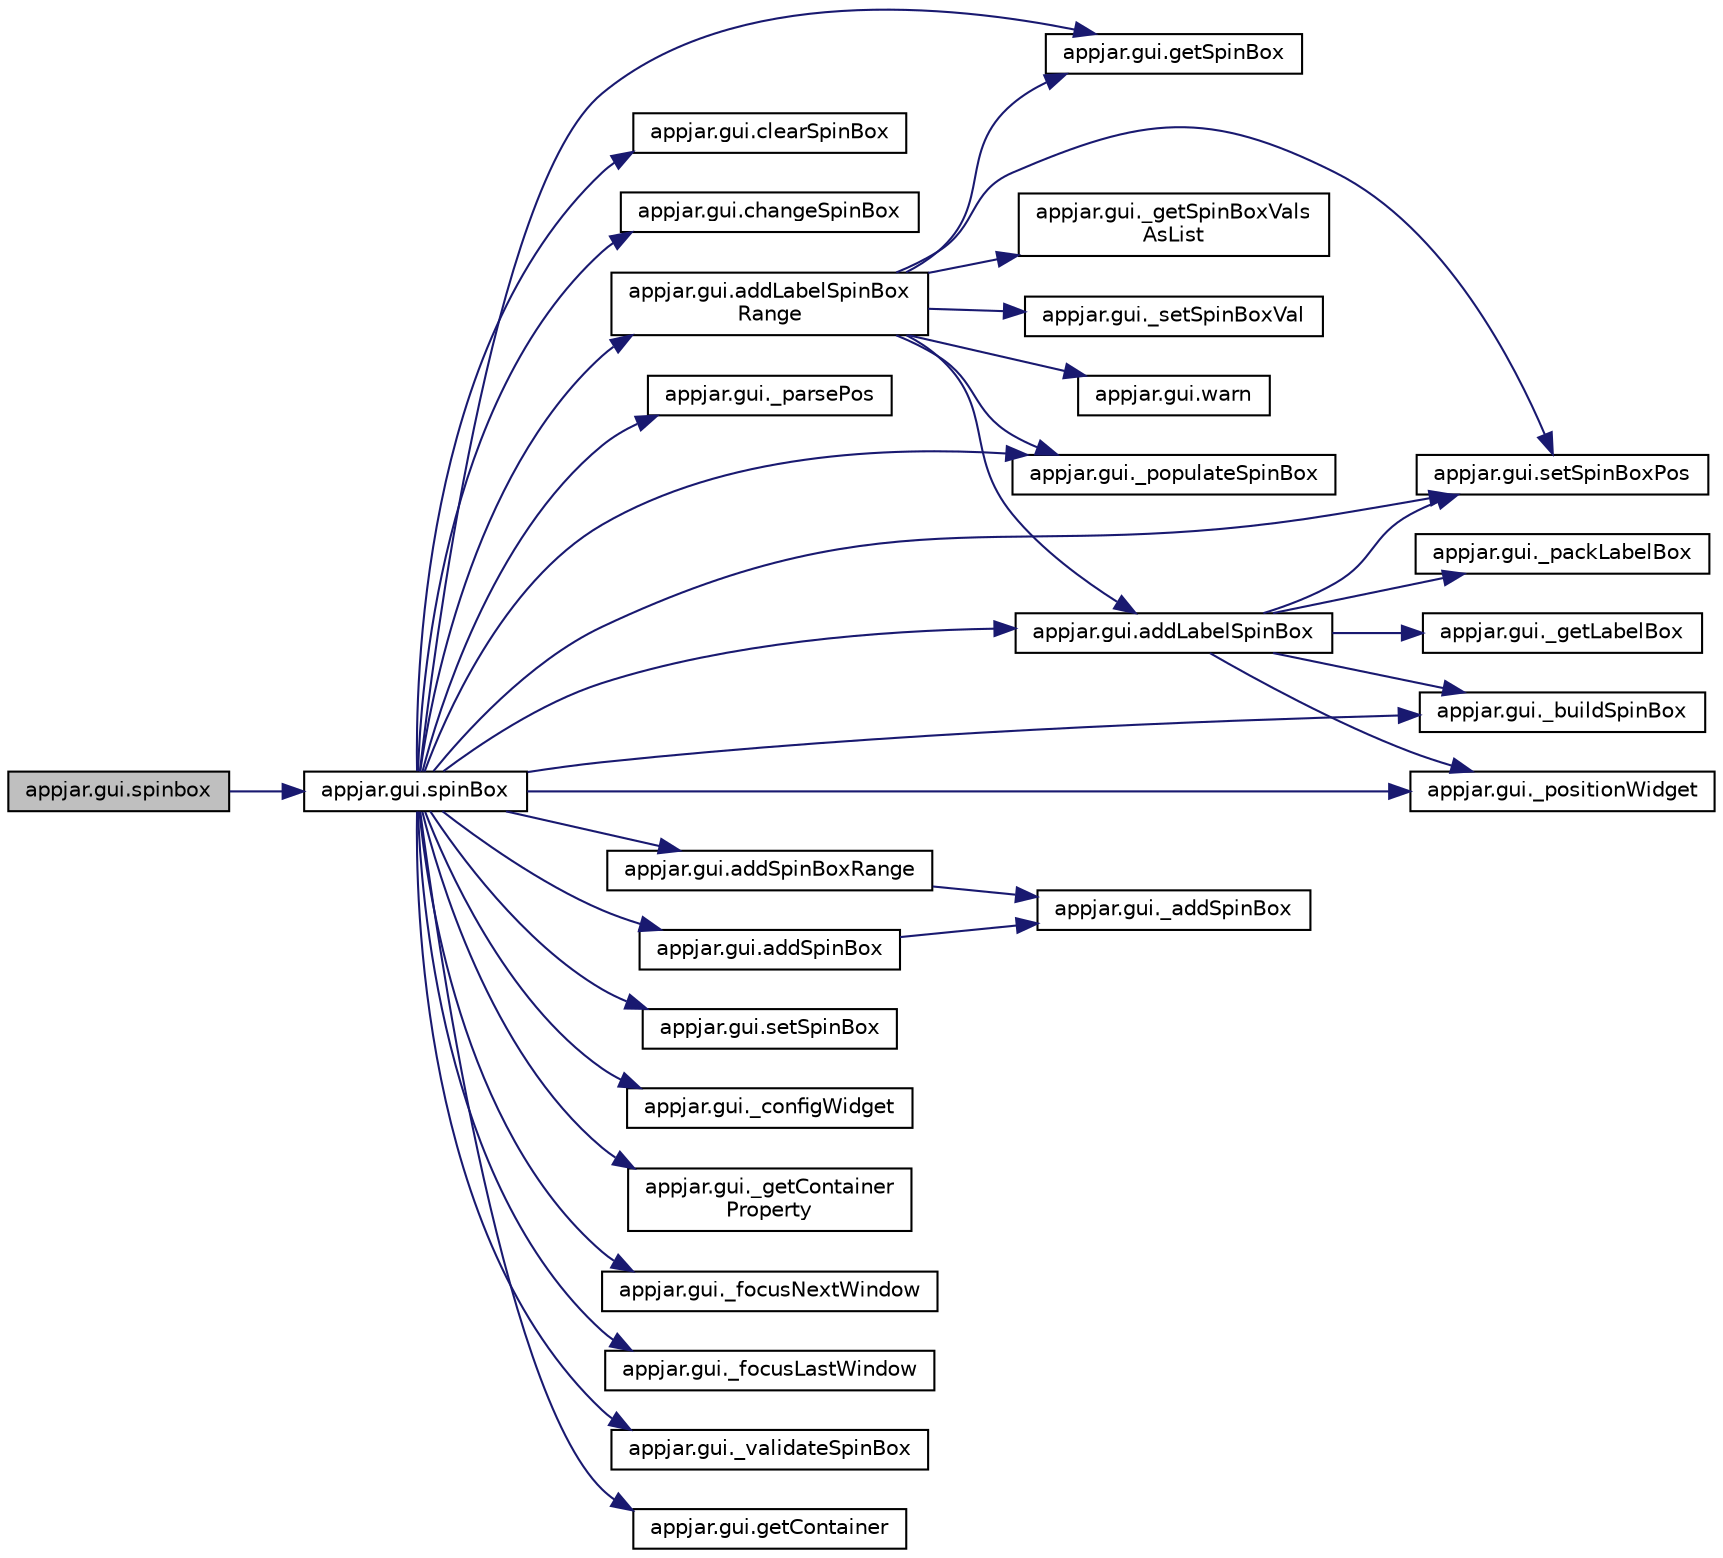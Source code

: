 digraph "appjar.gui.spinbox"
{
  edge [fontname="Helvetica",fontsize="10",labelfontname="Helvetica",labelfontsize="10"];
  node [fontname="Helvetica",fontsize="10",shape=record];
  rankdir="LR";
  Node2017 [label="appjar.gui.spinbox",height=0.2,width=0.4,color="black", fillcolor="grey75", style="filled", fontcolor="black"];
  Node2017 -> Node2018 [color="midnightblue",fontsize="10",style="solid",fontname="Helvetica"];
  Node2018 [label="appjar.gui.spinBox",height=0.2,width=0.4,color="black", fillcolor="white", style="filled",URL="$classappjar_1_1gui.html#a0f0bbd7063c1509a99084ff40f323d83"];
  Node2018 -> Node2019 [color="midnightblue",fontsize="10",style="solid",fontname="Helvetica"];
  Node2019 [label="appjar.gui.setSpinBoxPos",height=0.2,width=0.4,color="black", fillcolor="white", style="filled",URL="$classappjar_1_1gui.html#a42b28c16adb33d8ec3e10cb1cecff1ec"];
  Node2018 -> Node2020 [color="midnightblue",fontsize="10",style="solid",fontname="Helvetica"];
  Node2020 [label="appjar.gui.clearSpinBox",height=0.2,width=0.4,color="black", fillcolor="white", style="filled",URL="$classappjar_1_1gui.html#a0cf6bcc6b3fa9ca259ac86e9bf2f537f"];
  Node2018 -> Node2021 [color="midnightblue",fontsize="10",style="solid",fontname="Helvetica"];
  Node2021 [label="appjar.gui.changeSpinBox",height=0.2,width=0.4,color="black", fillcolor="white", style="filled",URL="$classappjar_1_1gui.html#a0227ca829db3cfbc677fcd2097eba074"];
  Node2018 -> Node2022 [color="midnightblue",fontsize="10",style="solid",fontname="Helvetica"];
  Node2022 [label="appjar.gui.getSpinBox",height=0.2,width=0.4,color="black", fillcolor="white", style="filled",URL="$classappjar_1_1gui.html#ace16eab8992ee9bc4ea54f0e77542c7a"];
  Node2018 -> Node2023 [color="midnightblue",fontsize="10",style="solid",fontname="Helvetica"];
  Node2023 [label="appjar.gui._parsePos",height=0.2,width=0.4,color="black", fillcolor="white", style="filled",URL="$classappjar_1_1gui.html#a8174359ccd50269f6c9f63f00cbb9d7e",tooltip="FUNCTIONS for labels. "];
  Node2018 -> Node2024 [color="midnightblue",fontsize="10",style="solid",fontname="Helvetica"];
  Node2024 [label="appjar.gui.addLabelSpinBox\lRange",height=0.2,width=0.4,color="black", fillcolor="white", style="filled",URL="$classappjar_1_1gui.html#af6f7f43041b9da75c011fdbbe5b604e7"];
  Node2024 -> Node2025 [color="midnightblue",fontsize="10",style="solid",fontname="Helvetica"];
  Node2025 [label="appjar.gui.addLabelSpinBox",height=0.2,width=0.4,color="black", fillcolor="white", style="filled",URL="$classappjar_1_1gui.html#a4c665fc9921dff98bdabeff571edc32f"];
  Node2025 -> Node2026 [color="midnightblue",fontsize="10",style="solid",fontname="Helvetica"];
  Node2026 [label="appjar.gui._getLabelBox",height=0.2,width=0.4,color="black", fillcolor="white", style="filled",URL="$classappjar_1_1gui.html#a51c5eb87c3f9da1969b45f5831a62f16",tooltip="LabelBox Functions. "];
  Node2025 -> Node2027 [color="midnightblue",fontsize="10",style="solid",fontname="Helvetica"];
  Node2027 [label="appjar.gui._buildSpinBox",height=0.2,width=0.4,color="black", fillcolor="white", style="filled",URL="$classappjar_1_1gui.html#ae689429f4c743ddb2fb0cfc04cec8e63"];
  Node2025 -> Node2028 [color="midnightblue",fontsize="10",style="solid",fontname="Helvetica"];
  Node2028 [label="appjar.gui._packLabelBox",height=0.2,width=0.4,color="black", fillcolor="white", style="filled",URL="$classappjar_1_1gui.html#ad73cb453be128eb9e03b05ba5dff1480"];
  Node2025 -> Node2029 [color="midnightblue",fontsize="10",style="solid",fontname="Helvetica"];
  Node2029 [label="appjar.gui._positionWidget",height=0.2,width=0.4,color="black", fillcolor="white", style="filled",URL="$classappjar_1_1gui.html#a073b1298767aeb92dd77b77cb6000e8c"];
  Node2025 -> Node2019 [color="midnightblue",fontsize="10",style="solid",fontname="Helvetica"];
  Node2024 -> Node2022 [color="midnightblue",fontsize="10",style="solid",fontname="Helvetica"];
  Node2024 -> Node2030 [color="midnightblue",fontsize="10",style="solid",fontname="Helvetica"];
  Node2030 [label="appjar.gui._getSpinBoxVals\lAsList",height=0.2,width=0.4,color="black", fillcolor="white", style="filled",URL="$classappjar_1_1gui.html#a2b08af9d485e94ddae9eeb975386bb68"];
  Node2024 -> Node2031 [color="midnightblue",fontsize="10",style="solid",fontname="Helvetica"];
  Node2031 [label="appjar.gui._setSpinBoxVal",height=0.2,width=0.4,color="black", fillcolor="white", style="filled",URL="$classappjar_1_1gui.html#ac2631dab8fa374bbf83059f4a8aec657"];
  Node2024 -> Node2019 [color="midnightblue",fontsize="10",style="solid",fontname="Helvetica"];
  Node2024 -> Node2032 [color="midnightblue",fontsize="10",style="solid",fontname="Helvetica"];
  Node2032 [label="appjar.gui.warn",height=0.2,width=0.4,color="black", fillcolor="white", style="filled",URL="$classappjar_1_1gui.html#a3ab0139430263b1913b4078cf34e7098"];
  Node2024 -> Node2033 [color="midnightblue",fontsize="10",style="solid",fontname="Helvetica"];
  Node2033 [label="appjar.gui._populateSpinBox",height=0.2,width=0.4,color="black", fillcolor="white", style="filled",URL="$classappjar_1_1gui.html#a9c852c54e77fa5ff4b940a3358040a26"];
  Node2018 -> Node2034 [color="midnightblue",fontsize="10",style="solid",fontname="Helvetica"];
  Node2034 [label="appjar.gui.addSpinBoxRange",height=0.2,width=0.4,color="black", fillcolor="white", style="filled",URL="$classappjar_1_1gui.html#a315791f6959af7a09c481e2526956efa"];
  Node2034 -> Node2035 [color="midnightblue",fontsize="10",style="solid",fontname="Helvetica"];
  Node2035 [label="appjar.gui._addSpinBox",height=0.2,width=0.4,color="black", fillcolor="white", style="filled",URL="$classappjar_1_1gui.html#a1ca36935d3cd457cc59febfda81a2c53"];
  Node2018 -> Node2025 [color="midnightblue",fontsize="10",style="solid",fontname="Helvetica"];
  Node2018 -> Node2036 [color="midnightblue",fontsize="10",style="solid",fontname="Helvetica"];
  Node2036 [label="appjar.gui.addSpinBox",height=0.2,width=0.4,color="black", fillcolor="white", style="filled",URL="$classappjar_1_1gui.html#a9284aafc1204e8650229c8aea2965da3"];
  Node2036 -> Node2035 [color="midnightblue",fontsize="10",style="solid",fontname="Helvetica"];
  Node2018 -> Node2037 [color="midnightblue",fontsize="10",style="solid",fontname="Helvetica"];
  Node2037 [label="appjar.gui.setSpinBox",height=0.2,width=0.4,color="black", fillcolor="white", style="filled",URL="$classappjar_1_1gui.html#a4e40a3369cd32a82b0cec0f7ea7c56d0"];
  Node2018 -> Node2038 [color="midnightblue",fontsize="10",style="solid",fontname="Helvetica"];
  Node2038 [label="appjar.gui._configWidget",height=0.2,width=0.4,color="black", fillcolor="white", style="filled",URL="$classappjar_1_1gui.html#ac54e9af2a9e7a18f87f0ffafbd156353"];
  Node2018 -> Node2039 [color="midnightblue",fontsize="10",style="solid",fontname="Helvetica"];
  Node2039 [label="appjar.gui._getContainer\lProperty",height=0.2,width=0.4,color="black", fillcolor="white", style="filled",URL="$classappjar_1_1gui.html#aa5d65e2282cfbe0a4b963b369e7d4e51"];
  Node2018 -> Node2040 [color="midnightblue",fontsize="10",style="solid",fontname="Helvetica"];
  Node2040 [label="appjar.gui._focusNextWindow",height=0.2,width=0.4,color="black", fillcolor="white", style="filled",URL="$classappjar_1_1gui.html#af1013a2aaf36e20a16b24bfb0ae1467e",tooltip="functions to deal with tabbing and right clicking "];
  Node2018 -> Node2041 [color="midnightblue",fontsize="10",style="solid",fontname="Helvetica"];
  Node2041 [label="appjar.gui._focusLastWindow",height=0.2,width=0.4,color="black", fillcolor="white", style="filled",URL="$classappjar_1_1gui.html#a2a2f229d0e144559cebcf66ff720ada5"];
  Node2018 -> Node2033 [color="midnightblue",fontsize="10",style="solid",fontname="Helvetica"];
  Node2018 -> Node2042 [color="midnightblue",fontsize="10",style="solid",fontname="Helvetica"];
  Node2042 [label="appjar.gui._validateSpinBox",height=0.2,width=0.4,color="black", fillcolor="white", style="filled",URL="$classappjar_1_1gui.html#a73369b1105de7698e63e45af745ec6c4"];
  Node2018 -> Node2027 [color="midnightblue",fontsize="10",style="solid",fontname="Helvetica"];
  Node2018 -> Node2043 [color="midnightblue",fontsize="10",style="solid",fontname="Helvetica"];
  Node2043 [label="appjar.gui.getContainer",height=0.2,width=0.4,color="black", fillcolor="white", style="filled",URL="$classappjar_1_1gui.html#a2e8ea27bae5f6758257be218c8279b56"];
  Node2018 -> Node2029 [color="midnightblue",fontsize="10",style="solid",fontname="Helvetica"];
}
